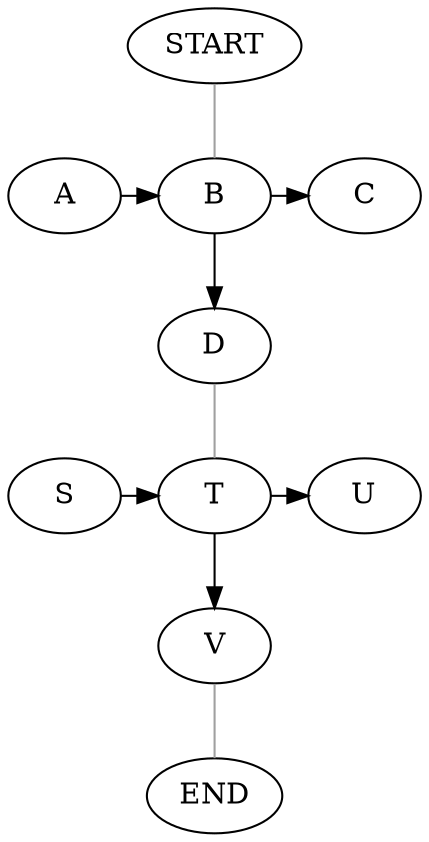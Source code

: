 digraph G {
  graph [rankdir=TB];
  subgraph Gx {
    A;
    B;
    C;
    D;
    A -> B -> C;
    B -> D;
    { rank=same; A, B, C; }
  }
  subgraph Gy {
    S;
    T;
    U;
    V;
    S -> T -> U;
    T -> V;
    { rank=same; S, T, U; }
  }
  edge [color="#a0a0a0", arrowhead=none]
  START -> B;
  V -> END;
  D -> T;
}